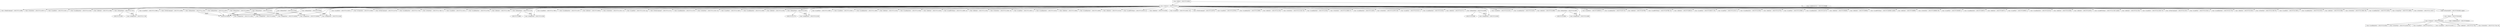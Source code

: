 digraph G {
130527073114816 [shape=box,label="<class 'ir.LoadImmStat'> 130527073114816" ];
130527073114864 [shape=box,label="<class 'ir.UnaryStat'> 130527073114864" ];
130527073111168 [shape=box,label="<class 'ir.StoreStat'> 130527073111168: t1" ];
130527073114960 [shape=box,label="<class 'ir.ReadCommand'> 130527073114960" ];
130527073110976 [shape=box,label="<class 'ir.StoreStat'> 130527073110976: t2" ];
130527073114912 [shape=box,label="<class 'ir.LoadStat'> 130527073114912: x" ];
130527073115248 [shape=box,label="<class 'ir.LoadImmStat'> 130527073115248" ];
130527073115488 [shape=box,label="<class 'ir.BinStat'> 130527073115488" ];
130527073117024 [shape=box,label="<class 'ir.BranchStat'> 130527073117024" ];
130527073117024 -> 130527073115392;
130527073117024 -> 130527073117168 [label=label2];
130527073115968 [shape=box,label="<class 'ir.LoadStat'> 130527073115968: x" ];
130527073116064 [shape=box,label="<class 'ir.PrintCommand'> 130527073116064" ];
130527073116976 [shape=box,label="<class 'ir.BranchStat'> 130527073116976" ];
130527073116976 -> 103297914765024;
130527073116976 -> 130527073116832 [label=label1];
130527073117168 [shape=box,label="<class 'ir.EmptyStat'> 130527073117168" ];
130527073116304 [shape=box,label="<class 'ir.LoadStat'> 130527073116304: x" ];
130527073116640 [shape=box,label="<class 'ir.UnaryStat'> 130527073116640" ];
130527073116736 [shape=box,label="<class 'ir.PrintCommand'> 130527073116736" ];
130527073116832 [shape=box,label="<class 'ir.EmptyStat'> 130527073116832" ];
130527073117264 [shape=box,label="<class 'ir.LoadImmStat'> 130527073117264" ];
130527073117408 [shape=box,label="<class 'ir.StoreStat'> 130527073117408: t11" ];
130527073109584 [shape=box,label="<class 'ir.EmptyStat'> 130527073109584" ];
130527073111024 [shape=box,label="<class 'ir.LoadStat'> 130527073111024: x" ];
130527073110784 [shape=box,label="<class 'ir.LoadImmStat'> 130527073110784" ];
130527073111696 [shape=box,label="<class 'ir.BinStat'> 130527073111696" ];
130527073113136 [shape=box,label="<class 'ir.BranchStat'> 130527073113136" ];
130527073113136 -> 130527073110880;
130527073113136 -> 130527073110208 [label=label4];
130527073117504 [shape=box,label="<class 'ir.BranchStat'> 130527073117504" ];
130527073117504 -> 103297914765024;
130527073117504 -> 103297914765024 [label=square];
130527073117696 [shape=box,label="<class 'ir.LoadStat'> 130527073117696: x" ];
130527073114672 [shape=box,label="<class 'ir.LoadImmStat'> 130527073114672" ];
130527073109824 [shape=box,label="<class 'ir.BinStat'> 130527073109824" ];
130527073112032 [shape=box,label="<class 'ir.StoreStat'> 130527073112032: t14" ];
130527073112416 [shape=box,label="<class 'ir.LoadStat'> 130527073112416: squ" ];
130527073112512 [shape=box,label="<class 'ir.PrintCommand'> 130527073112512" ];
130527073109920 [shape=box,label="<class 'ir.BranchStat'> 130527073109920" ];
130527073109920 -> 103297914765024;
130527073109920 -> 130527073109584 [label=label3];
130527073110208 [shape=box,label="<class 'ir.EmptyStat'> 130527073110208" ];
130527073113376 [shape=box,label="<class 'ir.LoadImmStat'> 130527073113376" ];
130527073113520 [shape=box,label="<class 'ir.StoreStat'> 130527073113520: t20" ];
130527073108384 [shape=box,label="<class 'ir.EmptyStat'> 130527073108384" ];
130527073121488 [shape=box,label="<class 'ir.LoadStat'> 130527073121488: x" ];
130527073121680 [shape=box,label="<class 'ir.LoadImmStat'> 130527073121680" ];
130527073121920 [shape=box,label="<class 'ir.BinStat'> 130527073121920" ];
130527073122304 [shape=box,label="<class 'ir.BranchStat'> 130527073122304" ];
130527073122304 -> 130527073121776;
130527073122304 -> 130527073122208 [label=label6];
130527073113808 [shape=box,label="<class 'ir.LoadStat'> 130527073113808: x" ];
130527073110832 [shape=box,label="<class 'ir.LoadStat'> 130527073110832: x" ];
130527073112800 [shape=box,label="<class 'ir.LoadImmStat'> 130527073112800" ];
130527073110256 [shape=box,label="<class 'ir.BinStat'> 130527073110256" ];
130527073110448 [shape=box,label="<class 'ir.LoadImmStat'> 130527073110448" ];
130527073110304 [shape=box,label="<class 'ir.BinStat'> 130527073110304" ];
130527073114096 [shape=box,label="<class 'ir.LoadPtrToSym'> 130527073114096: arr" ];
130527073114336 [shape=box,label="<class 'ir.BinStat'> 130527073114336" ];
130527073114384 [shape=box,label="<class 'ir.StoreStat'> 130527073114384: t26" ];
130527073118032 [shape=box,label="<class 'ir.LoadStat'> 130527073118032: x" ];
130527073118224 [shape=box,label="<class 'ir.LoadImmStat'> 130527073118224" ];
130527073118464 [shape=box,label="<class 'ir.BinStat'> 130527073118464" ];
130527073118656 [shape=box,label="<class 'ir.LoadImmStat'> 130527073118656" ];
130527073119136 [shape=box,label="<class 'ir.BinStat'> 130527073119136" ];
130527073120144 [shape=box,label="<class 'ir.LoadPtrToSym'> 130527073120144: arr" ];
130527073120384 [shape=box,label="<class 'ir.BinStat'> 130527073120384" ];
130527073120432 [shape=box,label="<class 'ir.LoadStat'> 130527073120432: t40" ];
130527073120576 [shape=box,label="<class 'ir.PrintCommand'> 130527073120576" ];
130527073120768 [shape=box,label="<class 'ir.LoadStat'> 130527073120768: x" ];
130527073120960 [shape=box,label="<class 'ir.LoadImmStat'> 130527073120960" ];
130527073121200 [shape=box,label="<class 'ir.BinStat'> 130527073121200" ];
130527073121344 [shape=box,label="<class 'ir.StoreStat'> 130527073121344: t43" ];
130527073122256 [shape=box,label="<class 'ir.BranchStat'> 130527073122256" ];
130527073122256 -> 103297914765024;
130527073122256 -> 130527073108384 [label=label5];
130527073122208 [shape=box,label="<class 'ir.EmptyStat'> 130527073122208" ];
130527073122544 [shape=box,label="<class 'ir.LoadImmStat'> 130527073122544" ];
130527073122688 [shape=box,label="<class 'ir.StoreStat'> 130527073122688: t47" ];
130527073122832 [shape=box,label="<class 'ir.LoadImmStat'> 130527073122832" ];
130527073122976 [shape=box,label="<class 'ir.StoreStat'> 130527073122976: t48" ];
130527073122448 [shape=box,label="<class 'ir.EmptyStat'> 130527073122448" ];
130527073215232 [shape=box,label="<class 'ir.LoadStat'> 130527073215232: x" ];
130527073215424 [shape=box,label="<class 'ir.LoadImmStat'> 130527073215424" ];
130527073215712 [shape=box,label="<class 'ir.BinStat'> 130527073215712" ];
130527073216096 [shape=box,label="<class 'ir.BranchStat'> 130527073216096" ];
130527073216096 -> 130527073215568;
130527073216096 -> 130527073216000 [label=label10];
130527073108096 [shape=box,label="<class 'ir.EmptyStat'> 130527073108096" ];
130527073214128 [shape=box,label="<class 'ir.LoadStat'> 130527073214128: y" ];
130527073214320 [shape=box,label="<class 'ir.LoadImmStat'> 130527073214320" ];
130527073214608 [shape=box,label="<class 'ir.BinStat'> 130527073214608" ];
130527073214992 [shape=box,label="<class 'ir.BranchStat'> 130527073214992" ];
130527073214992 -> 130527073214464;
130527073214992 -> 130527073214896 [label=label8];
130527073206928 [shape=box,label="<class 'ir.LoadStat'> 130527073206928: x" ];
130527073207120 [shape=box,label="<class 'ir.LoadImmStat'> 130527073207120" ];
130527073207600 [shape=box,label="<class 'ir.BinStat'> 130527073207600" ];
130527073207984 [shape=box,label="<class 'ir.LoadPtrToSym'> 130527073207984: arr" ];
130527073208224 [shape=box,label="<class 'ir.BinStat'> 130527073208224" ];
130527073208272 [shape=box,label="<class 'ir.LoadStat'> 130527073208272: t62" ];
130527073123312 [shape=box,label="<class 'ir.LoadStat'> 130527073123312: x" ];
130527073123504 [shape=box,label="<class 'ir.LoadImmStat'> 130527073123504" ];
130527073123744 [shape=box,label="<class 'ir.BinStat'> 130527073123744" ];
130527073123984 [shape=box,label="<class 'ir.LoadStat'> 130527073123984: y" ];
130527073124176 [shape=box,label="<class 'ir.LoadImmStat'> 130527073124176" ];
130527073206400 [shape=box,label="<class 'ir.BinStat'> 130527073206400" ];
130527073206640 [shape=box,label="<class 'ir.BinStat'> 130527073206640" ];
130527073208560 [shape=box,label="<class 'ir.LoadPtrToSym'> 130527073208560: multid" ];
130527073208800 [shape=box,label="<class 'ir.BinStat'> 130527073208800" ];
130527073208848 [shape=box,label="<class 'ir.StoreStat'> 130527073208848: t60" ];
130527073209280 [shape=box,label="<class 'ir.LoadStat'> 130527073209280: x" ];
130527073209472 [shape=box,label="<class 'ir.LoadImmStat'> 130527073209472" ];
130527073209712 [shape=box,label="<class 'ir.BinStat'> 130527073209712" ];
130527073209952 [shape=box,label="<class 'ir.LoadStat'> 130527073209952: y" ];
130527073210144 [shape=box,label="<class 'ir.LoadImmStat'> 130527073210144" ];
130527073210384 [shape=box,label="<class 'ir.BinStat'> 130527073210384" ];
130527073210912 [shape=box,label="<class 'ir.BinStat'> 130527073210912" ];
130527073211920 [shape=box,label="<class 'ir.LoadPtrToSym'> 130527073211920: multid" ];
130527073212160 [shape=box,label="<class 'ir.BinStat'> 130527073212160" ];
130527073212208 [shape=box,label="<class 'ir.LoadStat'> 130527073212208: t78" ];
130527073212352 [shape=box,label="<class 'ir.PrintCommand'> 130527073212352" ];
130527073212544 [shape=box,label="<class 'ir.LoadStat'> 130527073212544: x" ];
130527073212736 [shape=box,label="<class 'ir.LoadImmStat'> 130527073212736" ];
130527073213024 [shape=box,label="<class 'ir.BinStat'> 130527073213024" ];
130527073213168 [shape=box,label="<class 'ir.StoreStat'> 130527073213168: t81" ];
130527073213360 [shape=box,label="<class 'ir.LoadStat'> 130527073213360: y" ];
130527073213552 [shape=box,label="<class 'ir.LoadImmStat'> 130527073213552" ];
130527073213840 [shape=box,label="<class 'ir.BinStat'> 130527073213840" ];
130527073213984 [shape=box,label="<class 'ir.StoreStat'> 130527073213984: t84" ];
130527073214944 [shape=box,label="<class 'ir.BranchStat'> 130527073214944" ];
130527073214944 -> 103297914765024;
130527073214944 -> 130527073108096 [label=label7];
130527073214896 [shape=box,label="<class 'ir.EmptyStat'> 130527073214896" ];
130527073216048 [shape=box,label="<class 'ir.BranchStat'> 130527073216048" ];
130527073216048 -> 103297914765024;
130527073216048 -> 130527073122448 [label=label9];
130527073216000 [shape=box,label="<class 'ir.EmptyStat'> 130527073216000" ];
130527075054512 [shape=box,label="<class 'ir.StatList'> 130527075054512" ];
130527075054512 -> 130527073114816 [pos=0];
130527075054512 -> 130527073114864 [pos=1];
130527075054512 -> 130527073111168 [pos=2];
130527075054512 -> 130527073114960 [pos=3];
130527075054512 -> 130527073110976 [pos=4];
130527075054512 -> 130527073114912 [pos=5];
130527075054512 -> 130527073115248 [pos=6];
130527075054512 -> 130527073115488 [pos=7];
130527075054512 -> 130527073117024 [pos=8];
130527075054512 -> 130527073115968 [pos=9];
130527075054512 -> 130527073116064 [pos=10];
130527075054512 -> 130527073116976 [pos=11];
130527075054512 -> 130527073117168 [pos=12];
130527075054512 -> 130527073116304 [pos=13];
130527075054512 -> 130527073116640 [pos=14];
130527075054512 -> 130527073116736 [pos=15];
130527075054512 -> 130527073116832 [pos=16];
130527075054512 -> 130527073117264 [pos=17];
130527075054512 -> 130527073117408 [pos=18];
130527075054512 -> 130527073109584 [pos=19];
130527075054512 -> 130527073111024 [pos=20];
130527075054512 -> 130527073110784 [pos=21];
130527075054512 -> 130527073111696 [pos=22];
130527075054512 -> 130527073113136 [pos=23];
130527075054512 -> 130527073117504 [pos=24];
130527075054512 -> 130527073117696 [pos=25];
130527075054512 -> 130527073114672 [pos=26];
130527075054512 -> 130527073109824 [pos=27];
130527075054512 -> 130527073112032 [pos=28];
130527075054512 -> 130527073112416 [pos=29];
130527075054512 -> 130527073112512 [pos=30];
130527075054512 -> 130527073109920 [pos=31];
130527075054512 -> 130527073110208 [pos=32];
130527075054512 -> 130527073113376 [pos=33];
130527075054512 -> 130527073113520 [pos=34];
130527075054512 -> 130527073108384 [pos=35];
130527075054512 -> 130527073121488 [pos=36];
130527075054512 -> 130527073121680 [pos=37];
130527075054512 -> 130527073121920 [pos=38];
130527075054512 -> 130527073122304 [pos=39];
130527075054512 -> 130527073113808 [pos=40];
130527075054512 -> 130527073110832 [pos=41];
130527075054512 -> 130527073112800 [pos=42];
130527075054512 -> 130527073110256 [pos=43];
130527075054512 -> 130527073110448 [pos=44];
130527075054512 -> 130527073110304 [pos=45];
130527075054512 -> 130527073114096 [pos=46];
130527075054512 -> 130527073114336 [pos=47];
130527075054512 -> 130527073114384 [pos=48];
130527075054512 -> 130527073118032 [pos=49];
130527075054512 -> 130527073118224 [pos=50];
130527075054512 -> 130527073118464 [pos=51];
130527075054512 -> 130527073118656 [pos=52];
130527075054512 -> 130527073119136 [pos=53];
130527075054512 -> 130527073120144 [pos=54];
130527075054512 -> 130527073120384 [pos=55];
130527075054512 -> 130527073120432 [pos=56];
130527075054512 -> 130527073120576 [pos=57];
130527075054512 -> 130527073120768 [pos=58];
130527075054512 -> 130527073120960 [pos=59];
130527075054512 -> 130527073121200 [pos=60];
130527075054512 -> 130527073121344 [pos=61];
130527075054512 -> 130527073122256 [pos=62];
130527075054512 -> 130527073122208 [pos=63];
130527075054512 -> 130527073122544 [pos=64];
130527075054512 -> 130527073122688 [pos=65];
130527075054512 -> 130527073122832 [pos=66];
130527075054512 -> 130527073122976 [pos=67];
130527075054512 -> 130527073122448 [pos=68];
130527075054512 -> 130527073215232 [pos=69];
130527075054512 -> 130527073215424 [pos=70];
130527075054512 -> 130527073215712 [pos=71];
130527075054512 -> 130527073216096 [pos=72];
130527075054512 -> 130527073108096 [pos=73];
130527075054512 -> 130527073214128 [pos=74];
130527075054512 -> 130527073214320 [pos=75];
130527075054512 -> 130527073214608 [pos=76];
130527075054512 -> 130527073214992 [pos=77];
130527075054512 -> 130527073206928 [pos=78];
130527075054512 -> 130527073207120 [pos=79];
130527075054512 -> 130527073207600 [pos=80];
130527075054512 -> 130527073207984 [pos=81];
130527075054512 -> 130527073208224 [pos=82];
130527075054512 -> 130527073208272 [pos=83];
130527075054512 -> 130527073123312 [pos=84];
130527075054512 -> 130527073123504 [pos=85];
130527075054512 -> 130527073123744 [pos=86];
130527075054512 -> 130527073123984 [pos=87];
130527075054512 -> 130527073124176 [pos=88];
130527075054512 -> 130527073206400 [pos=89];
130527075054512 -> 130527073206640 [pos=90];
130527075054512 -> 130527073208560 [pos=91];
130527075054512 -> 130527073208800 [pos=92];
130527075054512 -> 130527073208848 [pos=93];
130527075054512 -> 130527073209280 [pos=94];
130527075054512 -> 130527073209472 [pos=95];
130527075054512 -> 130527073209712 [pos=96];
130527075054512 -> 130527073209952 [pos=97];
130527075054512 -> 130527073210144 [pos=98];
130527075054512 -> 130527073210384 [pos=99];
130527075054512 -> 130527073210912 [pos=100];
130527075054512 -> 130527073211920 [pos=101];
130527075054512 -> 130527073212160 [pos=102];
130527075054512 -> 130527073212208 [pos=103];
130527075054512 -> 130527073212352 [pos=104];
130527075054512 -> 130527073212544 [pos=105];
130527075054512 -> 130527073212736 [pos=106];
130527075054512 -> 130527073213024 [pos=107];
130527075054512 -> 130527073213168 [pos=108];
130527075054512 -> 130527073213360 [pos=109];
130527075054512 -> 130527073213552 [pos=110];
130527075054512 -> 130527073213840 [pos=111];
130527075054512 -> 130527073213984 [pos=112];
130527075054512 -> 130527073214944 [pos=113];
130527075054512 -> 130527073214896 [pos=114];
130527075054512 -> 130527073216048 [pos=115];
130527075054512 -> 130527073216000 [pos=116];
130527073216384 [shape=box,label="<class 'ir.LoadImmStat'> 130527073216384" ];
130527073216528 [shape=box,label="<class 'ir.StoreStat'> 130527073216528: t91" ];
130527073216720 [shape=box,label="<class 'ir.LoadStat'> 130527073216720: x" ];
130527073216912 [shape=box,label="<class 'ir.LoadStat'> 130527073216912: x" ];
130527073217200 [shape=box,label="<class 'ir.BinStat'> 130527073217200" ];
130527073217344 [shape=box,label="<class 'ir.StoreStat'> 130527073217344: t94" ];
130527075054080 [shape=box,label="<class 'ir.StatList'> 130527075054080" ];
130527075054080 -> 130527073216384 [pos=0];
130527075054080 -> 130527073216528 [pos=1];
130527075054080 -> 130527073216720 [pos=2];
130527075054080 -> 130527073216912 [pos=3];
130527075054080 -> 130527073217200 [pos=4];
130527075054080 -> 130527073217344 [pos=5];
130527075054032 [label="<class 'ir.DefinitionList'> 130527075054032" ];
130527075054368 [shape=box,label="<class 'ir.Block'> 130527075054368" ];
130527075054368 -> 130527075054080;
130527075054368 -> 130527075054032;
130527075054464 [label="<class 'ir.FunctionDef'> 130527075054464: square" ];
130527075054464 -> 130527075054368;
130527074709488 [label="<class 'ir.DefinitionList'> 130527074709488" ];
130527074709488 -> 130527075054464 [pos=0];
130527073109632 [shape=box,label="<class 'ir.Block'> 130527073109632" ];
130527073109632 -> 130527075054512;
130527073109632 -> 130527074709488;
}

